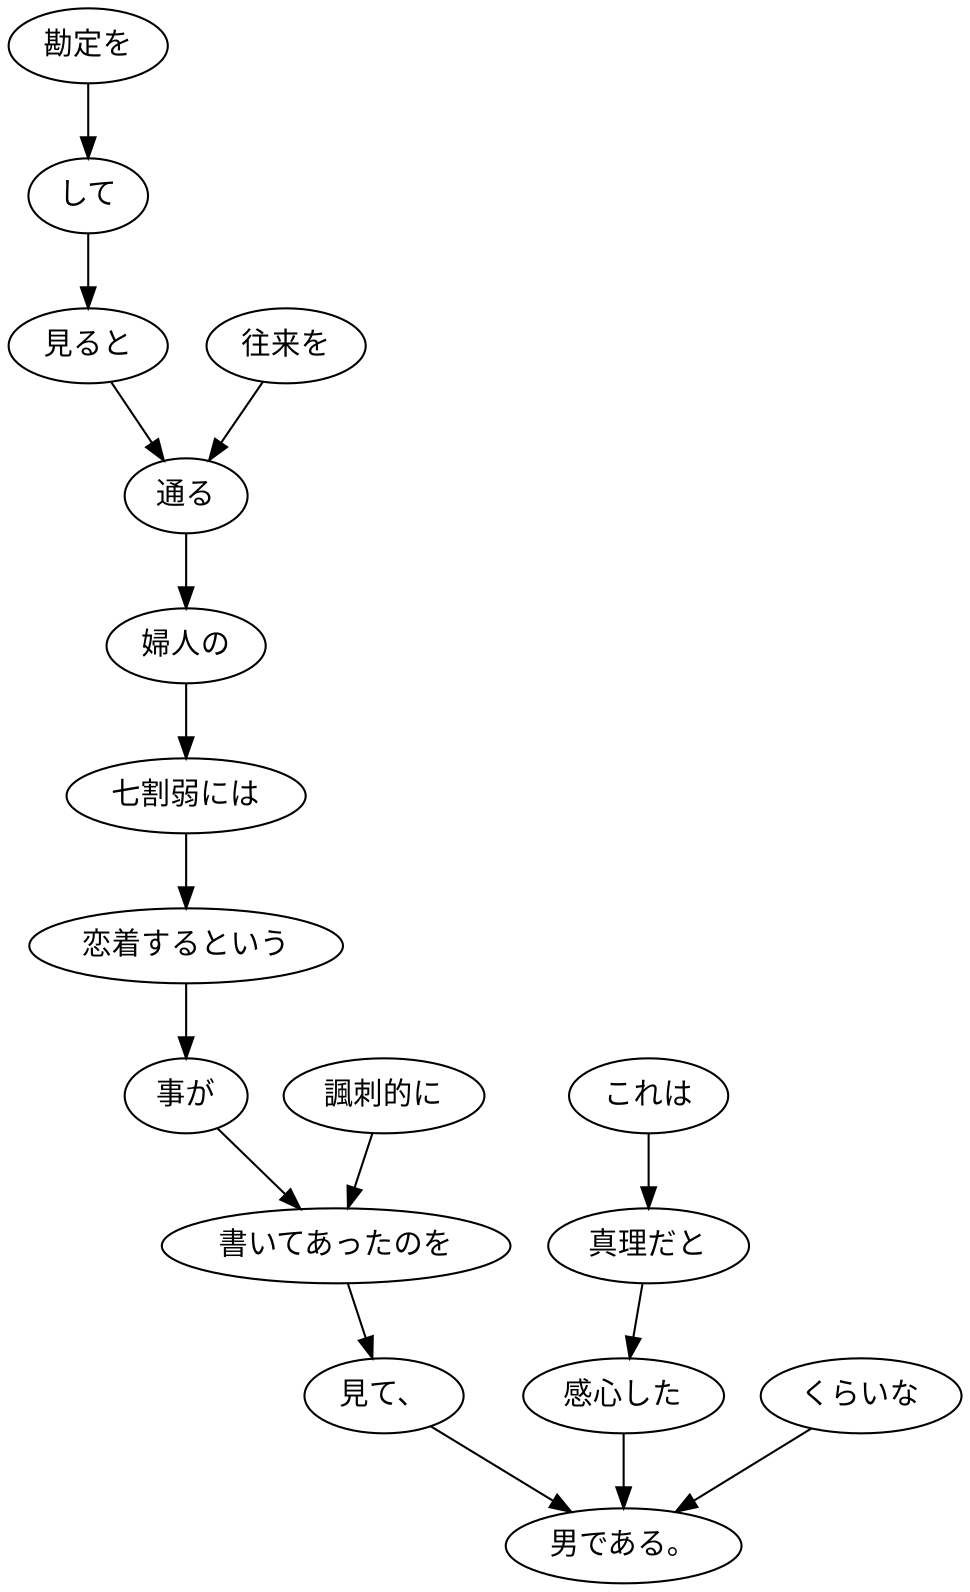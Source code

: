 digraph graph416 {
	node0 [label="勘定を"];
	node1 [label="して"];
	node2 [label="見ると"];
	node3 [label="往来を"];
	node4 [label="通る"];
	node5 [label="婦人の"];
	node6 [label="七割弱には"];
	node7 [label="恋着するという"];
	node8 [label="事が"];
	node9 [label="諷刺的に"];
	node10 [label="書いてあったのを"];
	node11 [label="見て、"];
	node12 [label="これは"];
	node13 [label="真理だと"];
	node14 [label="感心した"];
	node15 [label="くらいな"];
	node16 [label="男である。"];
	node0 -> node1;
	node1 -> node2;
	node2 -> node4;
	node3 -> node4;
	node4 -> node5;
	node5 -> node6;
	node6 -> node7;
	node7 -> node8;
	node8 -> node10;
	node9 -> node10;
	node10 -> node11;
	node11 -> node16;
	node12 -> node13;
	node13 -> node14;
	node14 -> node16;
	node15 -> node16;
}
